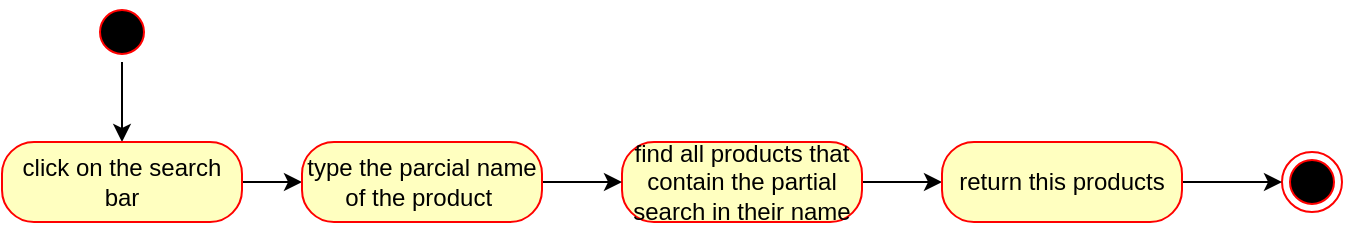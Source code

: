 <mxfile version="24.2.2" type="device">
  <diagram name="Página-1" id="Hu4_O6-ETGc3_PfBOXwW">
    <mxGraphModel dx="1120" dy="1595" grid="1" gridSize="10" guides="1" tooltips="1" connect="1" arrows="1" fold="1" page="1" pageScale="1" pageWidth="827" pageHeight="1169" math="0" shadow="0">
      <root>
        <mxCell id="0" />
        <mxCell id="1" parent="0" />
        <mxCell id="npLCizJqOAJa8bXgINdr-17" style="edgeStyle=orthogonalEdgeStyle;rounded=0;orthogonalLoop=1;jettySize=auto;html=1;" edge="1" parent="1" source="npLCizJqOAJa8bXgINdr-2" target="npLCizJqOAJa8bXgINdr-15">
          <mxGeometry relative="1" as="geometry" />
        </mxCell>
        <mxCell id="npLCizJqOAJa8bXgINdr-2" value="" style="ellipse;html=1;shape=startState;fillColor=#000000;strokeColor=#ff0000;" vertex="1" parent="1">
          <mxGeometry x="55" y="-510" width="30" height="30" as="geometry" />
        </mxCell>
        <mxCell id="npLCizJqOAJa8bXgINdr-3" value="" style="ellipse;html=1;shape=endState;fillColor=#000000;strokeColor=#ff0000;" vertex="1" parent="1">
          <mxGeometry x="650" y="-435" width="30" height="30" as="geometry" />
        </mxCell>
        <mxCell id="npLCizJqOAJa8bXgINdr-26" style="edgeStyle=orthogonalEdgeStyle;rounded=0;orthogonalLoop=1;jettySize=auto;html=1;entryX=0;entryY=0.5;entryDx=0;entryDy=0;" edge="1" parent="1" source="npLCizJqOAJa8bXgINdr-13" target="npLCizJqOAJa8bXgINdr-22">
          <mxGeometry relative="1" as="geometry">
            <mxPoint x="590" y="-270" as="targetPoint" />
          </mxGeometry>
        </mxCell>
        <mxCell id="npLCizJqOAJa8bXgINdr-13" value="find all products that contain the partial search in their name" style="rounded=1;whiteSpace=wrap;html=1;arcSize=40;fontColor=#000000;fillColor=#ffffc0;strokeColor=#ff0000;" vertex="1" parent="1">
          <mxGeometry x="320" y="-440" width="120" height="40" as="geometry" />
        </mxCell>
        <mxCell id="npLCizJqOAJa8bXgINdr-21" style="edgeStyle=orthogonalEdgeStyle;rounded=0;orthogonalLoop=1;jettySize=auto;html=1;entryX=0;entryY=0.5;entryDx=0;entryDy=0;" edge="1" parent="1" source="npLCizJqOAJa8bXgINdr-15" target="npLCizJqOAJa8bXgINdr-19">
          <mxGeometry relative="1" as="geometry" />
        </mxCell>
        <mxCell id="npLCizJqOAJa8bXgINdr-15" value="click on the search bar" style="rounded=1;whiteSpace=wrap;html=1;arcSize=40;fontColor=#000000;fillColor=#ffffc0;strokeColor=#ff0000;" vertex="1" parent="1">
          <mxGeometry x="10" y="-440" width="120" height="40" as="geometry" />
        </mxCell>
        <mxCell id="npLCizJqOAJa8bXgINdr-25" style="edgeStyle=orthogonalEdgeStyle;rounded=0;orthogonalLoop=1;jettySize=auto;html=1;entryX=0;entryY=0.5;entryDx=0;entryDy=0;" edge="1" parent="1" source="npLCizJqOAJa8bXgINdr-19" target="npLCizJqOAJa8bXgINdr-13">
          <mxGeometry relative="1" as="geometry" />
        </mxCell>
        <mxCell id="npLCizJqOAJa8bXgINdr-19" value="type the parcial name of the product&amp;nbsp;" style="rounded=1;whiteSpace=wrap;html=1;arcSize=40;fontColor=#000000;fillColor=#ffffc0;strokeColor=#ff0000;" vertex="1" parent="1">
          <mxGeometry x="160" y="-440" width="120" height="40" as="geometry" />
        </mxCell>
        <mxCell id="npLCizJqOAJa8bXgINdr-28" style="edgeStyle=orthogonalEdgeStyle;rounded=0;orthogonalLoop=1;jettySize=auto;html=1;" edge="1" parent="1" source="npLCizJqOAJa8bXgINdr-22" target="npLCizJqOAJa8bXgINdr-3">
          <mxGeometry relative="1" as="geometry" />
        </mxCell>
        <mxCell id="npLCizJqOAJa8bXgINdr-22" value="return this products" style="rounded=1;whiteSpace=wrap;html=1;arcSize=40;fontColor=#000000;fillColor=#ffffc0;strokeColor=#ff0000;" vertex="1" parent="1">
          <mxGeometry x="480" y="-440" width="120" height="40" as="geometry" />
        </mxCell>
      </root>
    </mxGraphModel>
  </diagram>
</mxfile>
